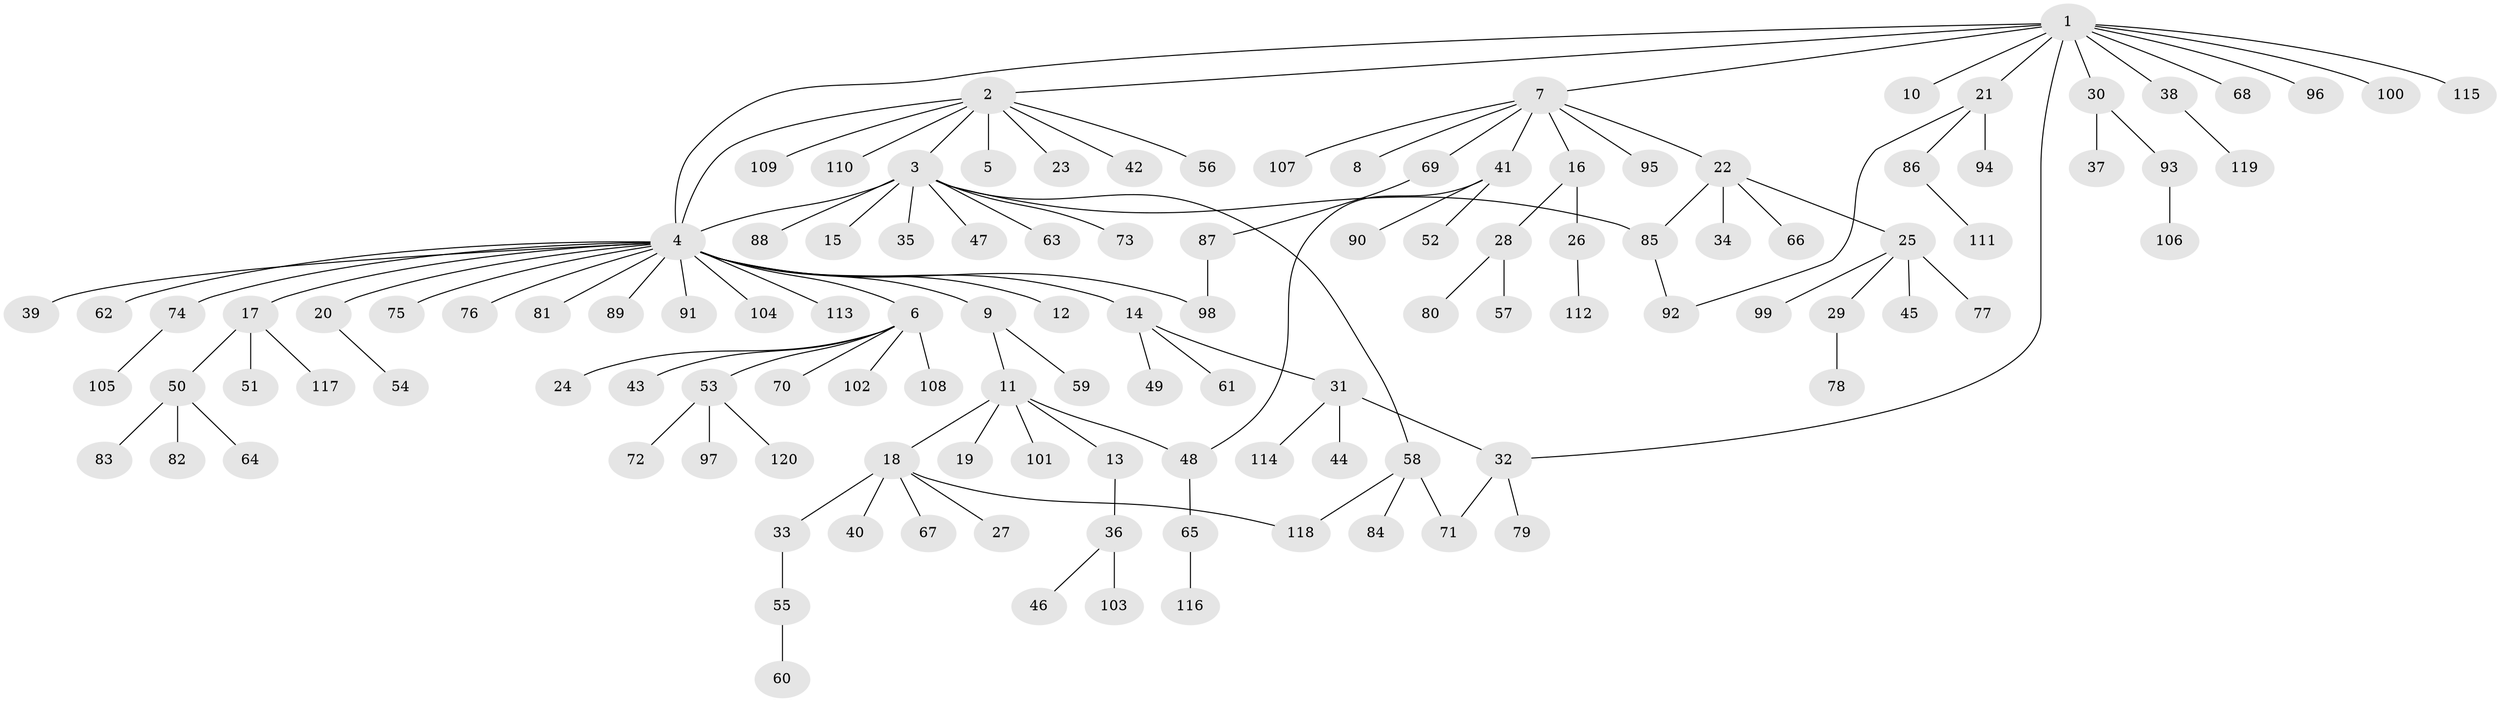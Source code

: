 // coarse degree distribution, {7: 0.02702702702702703, 3: 0.21621621621621623, 4: 0.05405405405405406, 10: 0.02702702702702703, 5: 0.02702702702702703, 2: 0.32432432432432434, 1: 0.32432432432432434}
// Generated by graph-tools (version 1.1) at 2025/50/03/04/25 22:50:32]
// undirected, 120 vertices, 128 edges
graph export_dot {
  node [color=gray90,style=filled];
  1;
  2;
  3;
  4;
  5;
  6;
  7;
  8;
  9;
  10;
  11;
  12;
  13;
  14;
  15;
  16;
  17;
  18;
  19;
  20;
  21;
  22;
  23;
  24;
  25;
  26;
  27;
  28;
  29;
  30;
  31;
  32;
  33;
  34;
  35;
  36;
  37;
  38;
  39;
  40;
  41;
  42;
  43;
  44;
  45;
  46;
  47;
  48;
  49;
  50;
  51;
  52;
  53;
  54;
  55;
  56;
  57;
  58;
  59;
  60;
  61;
  62;
  63;
  64;
  65;
  66;
  67;
  68;
  69;
  70;
  71;
  72;
  73;
  74;
  75;
  76;
  77;
  78;
  79;
  80;
  81;
  82;
  83;
  84;
  85;
  86;
  87;
  88;
  89;
  90;
  91;
  92;
  93;
  94;
  95;
  96;
  97;
  98;
  99;
  100;
  101;
  102;
  103;
  104;
  105;
  106;
  107;
  108;
  109;
  110;
  111;
  112;
  113;
  114;
  115;
  116;
  117;
  118;
  119;
  120;
  1 -- 2;
  1 -- 4;
  1 -- 7;
  1 -- 10;
  1 -- 21;
  1 -- 30;
  1 -- 32;
  1 -- 38;
  1 -- 68;
  1 -- 96;
  1 -- 100;
  1 -- 115;
  2 -- 3;
  2 -- 4;
  2 -- 5;
  2 -- 23;
  2 -- 42;
  2 -- 56;
  2 -- 109;
  2 -- 110;
  3 -- 4;
  3 -- 15;
  3 -- 35;
  3 -- 47;
  3 -- 58;
  3 -- 63;
  3 -- 73;
  3 -- 85;
  3 -- 88;
  4 -- 6;
  4 -- 9;
  4 -- 12;
  4 -- 14;
  4 -- 17;
  4 -- 20;
  4 -- 39;
  4 -- 62;
  4 -- 74;
  4 -- 75;
  4 -- 76;
  4 -- 81;
  4 -- 89;
  4 -- 91;
  4 -- 98;
  4 -- 104;
  4 -- 113;
  6 -- 24;
  6 -- 43;
  6 -- 53;
  6 -- 70;
  6 -- 102;
  6 -- 108;
  7 -- 8;
  7 -- 16;
  7 -- 22;
  7 -- 41;
  7 -- 69;
  7 -- 95;
  7 -- 107;
  9 -- 11;
  9 -- 59;
  11 -- 13;
  11 -- 18;
  11 -- 19;
  11 -- 48;
  11 -- 101;
  13 -- 36;
  14 -- 31;
  14 -- 49;
  14 -- 61;
  16 -- 26;
  16 -- 28;
  17 -- 50;
  17 -- 51;
  17 -- 117;
  18 -- 27;
  18 -- 33;
  18 -- 40;
  18 -- 67;
  18 -- 118;
  20 -- 54;
  21 -- 86;
  21 -- 92;
  21 -- 94;
  22 -- 25;
  22 -- 34;
  22 -- 66;
  22 -- 85;
  25 -- 29;
  25 -- 45;
  25 -- 77;
  25 -- 99;
  26 -- 112;
  28 -- 57;
  28 -- 80;
  29 -- 78;
  30 -- 37;
  30 -- 93;
  31 -- 32;
  31 -- 44;
  31 -- 114;
  32 -- 71;
  32 -- 79;
  33 -- 55;
  36 -- 46;
  36 -- 103;
  38 -- 119;
  41 -- 48;
  41 -- 52;
  41 -- 90;
  48 -- 65;
  50 -- 64;
  50 -- 82;
  50 -- 83;
  53 -- 72;
  53 -- 97;
  53 -- 120;
  55 -- 60;
  58 -- 71;
  58 -- 84;
  58 -- 118;
  65 -- 116;
  69 -- 87;
  74 -- 105;
  85 -- 92;
  86 -- 111;
  87 -- 98;
  93 -- 106;
}
